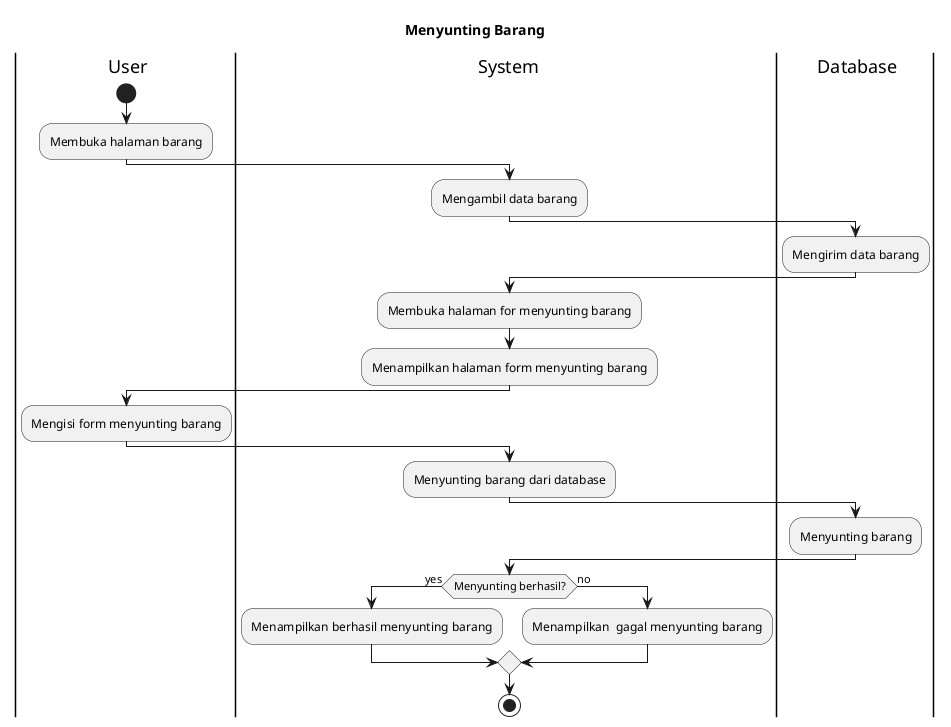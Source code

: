 @startuml
title Menyunting Barang
|U| User
|S| System
|D| Database
|U|
start
:Membuka halaman barang;
|S|
:Mengambil data barang;
|D|
:Mengirim data barang;
|S|
:Membuka halaman for menyunting barang;
|S|
:Menampilkan halaman form menyunting barang;
|U|
:Mengisi form menyunting barang;
|S|
:Menyunting barang dari database;
|D|
:Menyunting barang;
|S|
if (Menyunting berhasil?) then (yes)
  :Menampilkan berhasil menyunting barang;
else (no)
  :Menampilkan  gagal menyunting barang;
endif

stop
